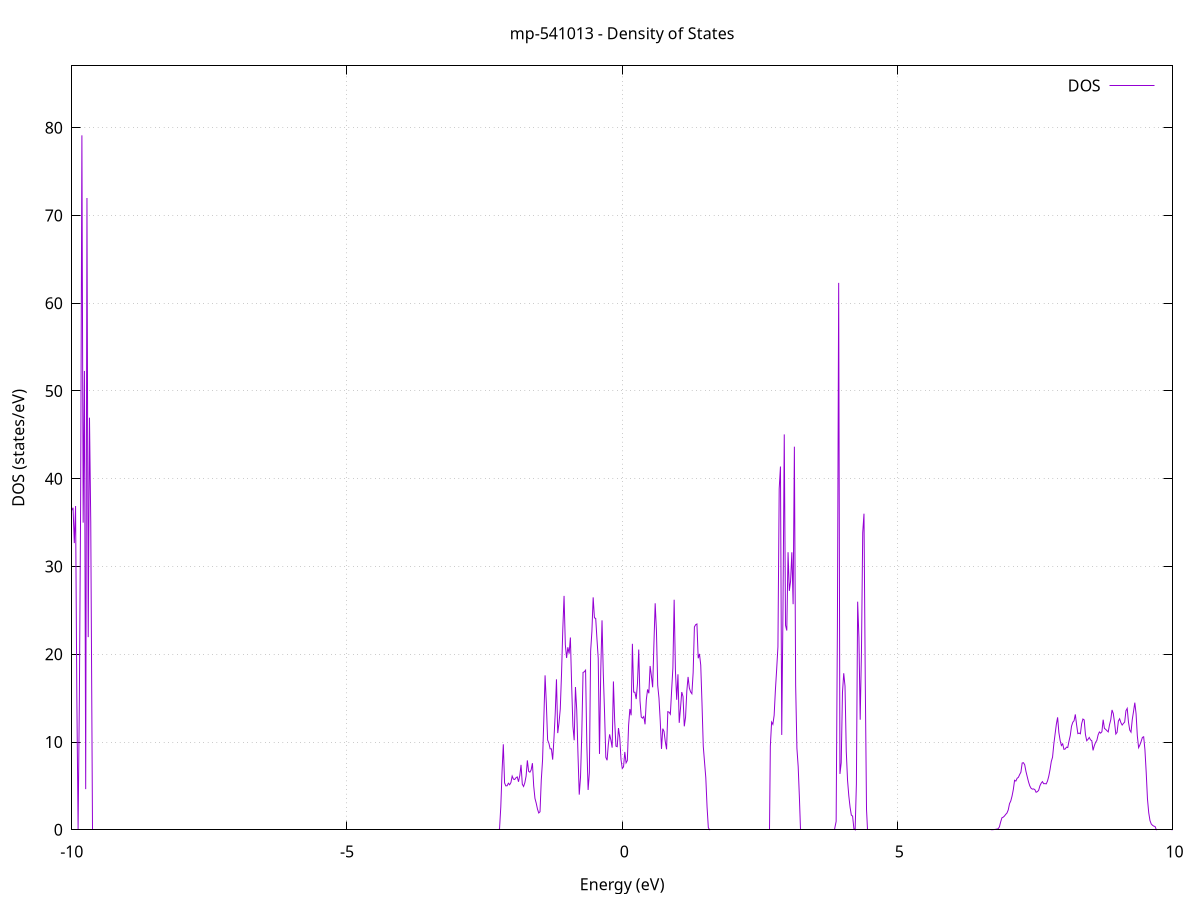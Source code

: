 set title 'mp-541013 - Density of States'
set xlabel 'Energy (eV)'
set ylabel 'DOS (states/eV)'
set grid
set xrange [-10:10]
set yrange [0:87.036]
set xzeroaxis lt -1
set terminal png size 800,600
set output 'mp-541013_dos_gnuplot.png'
plot '-' using 1:2 with lines title 'DOS'
-34.190700 0.000000
-34.167700 0.000000
-34.144700 0.000000
-34.121700 0.000000
-34.098700 0.000000
-34.075700 0.000000
-34.052800 0.000000
-34.029800 0.000000
-34.006800 0.000000
-33.983800 0.000000
-33.960800 0.000000
-33.937800 0.000000
-33.914800 0.000000
-33.891800 0.000000
-33.868800 0.000000
-33.845800 0.000000
-33.822800 0.000000
-33.799800 0.000000
-33.776800 0.000000
-33.753800 0.000000
-33.730800 0.000000
-33.707800 0.000000
-33.684800 0.000000
-33.661800 0.000000
-33.638800 0.000000
-33.615900 0.000000
-33.592900 0.000000
-33.569900 0.000000
-33.546900 0.000000
-33.523900 0.000000
-33.500900 0.000000
-33.477900 0.000000
-33.454900 0.000000
-33.431900 0.000000
-33.408900 0.000000
-33.385900 0.000000
-33.362900 0.000000
-33.339900 0.000000
-33.316900 0.000000
-33.293900 0.000000
-33.270900 0.000000
-33.247900 0.000000
-33.224900 0.000000
-33.202000 0.000000
-33.179000 0.000000
-33.156000 0.000000
-33.133000 0.000000
-33.110000 0.000000
-33.087000 0.000000
-33.064000 0.000000
-33.041000 0.000000
-33.018000 0.000000
-32.995000 0.000000
-32.972000 0.000000
-32.949000 0.000000
-32.926000 0.000000
-32.903000 0.000000
-32.880000 0.000000
-32.857000 0.000000
-32.834000 0.000000
-32.811000 0.000000
-32.788000 0.000000
-32.765100 0.000000
-32.742100 0.000000
-32.719100 0.000000
-32.696100 0.000000
-32.673100 0.000000
-32.650100 0.000000
-32.627100 0.000000
-32.604100 0.000000
-32.581100 0.000000
-32.558100 0.000000
-32.535100 0.000000
-32.512100 0.000000
-32.489100 0.000000
-32.466100 0.000000
-32.443100 0.000000
-32.420100 0.000000
-32.397100 0.000000
-32.374100 0.000000
-32.351100 0.000000
-32.328200 0.000000
-32.305200 0.000000
-32.282200 0.000000
-32.259200 0.000000
-32.236200 0.000000
-32.213200 0.000000
-32.190200 0.000000
-32.167200 0.000000
-32.144200 0.000000
-32.121200 0.000000
-32.098200 792.865600
-32.075200 0.000000
-32.052200 0.000000
-32.029200 0.000000
-32.006200 0.000000
-31.983200 0.000000
-31.960200 0.000000
-31.937200 0.000000
-31.914200 0.000000
-31.891300 0.000000
-31.868300 0.000000
-31.845300 0.000000
-31.822300 0.000000
-31.799300 0.000000
-31.776300 0.000000
-31.753300 0.000000
-31.730300 0.000000
-31.707300 0.000000
-31.684300 0.000000
-31.661300 0.000000
-31.638300 0.000000
-31.615300 0.000000
-31.592300 0.000000
-31.569300 0.000000
-31.546300 0.000000
-31.523300 0.000000
-31.500300 0.000000
-31.477400 0.000000
-31.454400 0.000000
-31.431400 0.000000
-31.408400 0.000000
-31.385400 0.000000
-31.362400 0.000000
-31.339400 0.000000
-31.316400 0.000000
-31.293400 0.000000
-31.270400 0.000000
-31.247400 0.000000
-31.224400 0.000000
-31.201400 0.000000
-31.178400 0.000000
-31.155400 0.000000
-31.132400 0.000000
-31.109400 0.000000
-31.086400 0.000000
-31.063400 0.000000
-31.040500 0.000000
-31.017500 0.000000
-30.994500 0.000000
-30.971500 0.000000
-30.948500 0.000000
-30.925500 0.000000
-30.902500 0.000000
-30.879500 0.000000
-30.856500 0.000000
-30.833500 0.000000
-30.810500 0.000000
-30.787500 0.000000
-30.764500 0.000000
-30.741500 0.000000
-30.718500 0.000000
-30.695500 0.000000
-30.672500 0.000000
-30.649500 0.000000
-30.626500 0.000000
-30.603600 0.000000
-30.580600 0.000000
-30.557600 0.000000
-30.534600 0.000000
-30.511600 0.000000
-30.488600 0.000000
-30.465600 0.000000
-30.442600 0.000000
-30.419600 0.000000
-30.396600 0.000000
-30.373600 0.000000
-30.350600 0.000000
-30.327600 0.000000
-30.304600 0.000000
-30.281600 0.000000
-30.258600 0.000000
-30.235600 0.000000
-30.212600 0.000000
-30.189700 0.000000
-30.166700 0.000000
-30.143700 0.000000
-30.120700 0.000000
-30.097700 0.000000
-30.074700 0.000000
-30.051700 0.000000
-30.028700 0.000000
-30.005700 0.000000
-29.982700 0.000000
-29.959700 0.000000
-29.936700 0.000000
-29.913700 0.000000
-29.890700 0.000000
-29.867700 0.000000
-29.844700 0.000000
-29.821700 0.000000
-29.798700 0.000000
-29.775700 0.000000
-29.752800 0.000000
-29.729800 0.000000
-29.706800 0.000000
-29.683800 0.000000
-29.660800 0.000000
-29.637800 0.000000
-29.614800 0.000000
-29.591800 0.000000
-29.568800 0.000000
-29.545800 0.000000
-29.522800 0.000000
-29.499800 0.000000
-29.476800 0.000000
-29.453800 0.000000
-29.430800 0.000000
-29.407800 0.000000
-29.384800 0.000000
-29.361800 0.000000
-29.338800 0.000000
-29.315900 0.000000
-29.292900 0.000000
-29.269900 0.000000
-29.246900 0.000000
-29.223900 0.000000
-29.200900 0.000000
-29.177900 0.000000
-29.154900 0.000000
-29.131900 0.000000
-29.108900 0.000000
-29.085900 0.000000
-29.062900 0.000000
-29.039900 0.000000
-29.016900 0.000000
-28.993900 0.000000
-28.970900 0.000000
-28.947900 0.000000
-28.924900 0.000000
-28.901900 0.000000
-28.879000 0.000000
-28.856000 0.000000
-28.833000 0.000000
-28.810000 0.000000
-28.787000 0.000000
-28.764000 0.000000
-28.741000 0.000000
-28.718000 0.000000
-28.695000 0.000000
-28.672000 0.000000
-28.649000 0.000000
-28.626000 0.000000
-28.603000 0.000000
-28.580000 0.000000
-28.557000 0.000000
-28.534000 0.000000
-28.511000 0.000000
-28.488000 0.000000
-28.465100 0.000000
-28.442100 0.000000
-28.419100 0.000000
-28.396100 0.000000
-28.373100 0.000000
-28.350100 0.000000
-28.327100 0.000000
-28.304100 0.000000
-28.281100 0.000000
-28.258100 0.000000
-28.235100 0.000000
-28.212100 0.000000
-28.189100 0.000000
-28.166100 0.000000
-28.143100 0.000000
-28.120100 0.000000
-28.097100 0.000000
-28.074100 0.000000
-28.051100 0.000000
-28.028200 0.000000
-28.005200 0.000000
-27.982200 0.000000
-27.959200 0.000000
-27.936200 0.000000
-27.913200 0.000000
-27.890200 0.000000
-27.867200 0.000000
-27.844200 0.000000
-27.821200 0.000000
-27.798200 0.000000
-27.775200 0.000000
-27.752200 0.000000
-27.729200 0.000000
-27.706200 0.000000
-27.683200 0.000000
-27.660200 0.000000
-27.637200 0.000000
-27.614200 0.000000
-27.591300 0.000000
-27.568300 0.000000
-27.545300 0.000000
-27.522300 0.000000
-27.499300 0.000000
-27.476300 0.000000
-27.453300 0.000000
-27.430300 0.000000
-27.407300 0.000000
-27.384300 0.000000
-27.361300 0.000000
-27.338300 0.000000
-27.315300 0.000000
-27.292300 0.000000
-27.269300 0.000000
-27.246300 0.000000
-27.223300 0.000000
-27.200300 0.000000
-27.177400 0.000000
-27.154400 0.000000
-27.131400 0.000000
-27.108400 0.000000
-27.085400 0.000000
-27.062400 0.000000
-27.039400 0.000000
-27.016400 0.000000
-26.993400 0.000000
-26.970400 0.000000
-26.947400 0.000000
-26.924400 0.000000
-26.901400 0.000000
-26.878400 0.000000
-26.855400 0.000000
-26.832400 0.000000
-26.809400 0.000000
-26.786400 0.000000
-26.763400 0.000000
-26.740500 0.000000
-26.717500 0.000000
-26.694500 0.000000
-26.671500 0.000000
-26.648500 0.000000
-26.625500 0.000000
-26.602500 0.000000
-26.579500 0.000000
-26.556500 0.000000
-26.533500 0.000000
-26.510500 0.000000
-26.487500 0.000000
-26.464500 0.000000
-26.441500 0.000000
-26.418500 0.000000
-26.395500 0.000000
-26.372500 0.000000
-26.349500 0.000000
-26.326500 0.000000
-26.303600 0.000000
-26.280600 0.000000
-26.257600 0.000000
-26.234600 0.000000
-26.211600 0.000000
-26.188600 0.000000
-26.165600 0.000000
-26.142600 0.000000
-26.119600 0.000000
-26.096600 0.000000
-26.073600 0.000000
-26.050600 0.000000
-26.027600 0.000000
-26.004600 0.000000
-25.981600 0.000000
-25.958600 0.000000
-25.935600 0.000000
-25.912600 0.000000
-25.889600 0.000000
-25.866700 0.000000
-25.843700 0.000000
-25.820700 0.000000
-25.797700 0.000000
-25.774700 0.000000
-25.751700 0.000000
-25.728700 0.000000
-25.705700 0.000000
-25.682700 0.000000
-25.659700 0.000000
-25.636700 0.000000
-25.613700 0.000000
-25.590700 0.000000
-25.567700 0.000000
-25.544700 0.000000
-25.521700 0.000000
-25.498700 0.000000
-25.475700 0.000000
-25.452800 0.000000
-25.429800 0.000000
-25.406800 0.000000
-25.383800 0.000000
-25.360800 0.000000
-25.337800 0.000000
-25.314800 0.000000
-25.291800 0.000000
-25.268800 0.000000
-25.245800 0.000000
-25.222800 0.000000
-25.199800 0.000000
-25.176800 0.000000
-25.153800 0.000000
-25.130800 0.000000
-25.107800 0.000000
-25.084800 0.000000
-25.061800 0.000000
-25.038800 0.000000
-25.015900 0.000000
-24.992900 0.000000
-24.969900 0.000000
-24.946900 0.000000
-24.923900 0.000000
-24.900900 0.000000
-24.877900 0.000000
-24.854900 0.000000
-24.831900 0.000000
-24.808900 0.000000
-24.785900 0.000000
-24.762900 0.000000
-24.739900 0.000000
-24.716900 0.000000
-24.693900 0.000000
-24.670900 0.000000
-24.647900 0.000000
-24.624900 0.000000
-24.601900 0.000000
-24.579000 0.000000
-24.556000 0.000000
-24.533000 0.000000
-24.510000 0.000000
-24.487000 0.000000
-24.464000 0.000000
-24.441000 0.000000
-24.418000 0.000000
-24.395000 0.000000
-24.372000 0.000000
-24.349000 0.000000
-24.326000 0.000000
-24.303000 0.000000
-24.280000 0.000000
-24.257000 0.000000
-24.234000 0.000000
-24.211000 0.000000
-24.188000 0.000000
-24.165000 0.000000
-24.142100 0.000000
-24.119100 0.000000
-24.096100 0.000000
-24.073100 0.000000
-24.050100 0.000000
-24.027100 0.000000
-24.004100 0.000000
-23.981100 0.000000
-23.958100 0.000000
-23.935100 0.000000
-23.912100 0.000000
-23.889100 0.000000
-23.866100 0.000000
-23.843100 0.000000
-23.820100 0.000000
-23.797100 0.000000
-23.774100 0.000000
-23.751100 0.000000
-23.728200 0.000000
-23.705200 0.000000
-23.682200 0.000000
-23.659200 0.000000
-23.636200 0.000000
-23.613200 0.000000
-23.590200 0.000000
-23.567200 0.000000
-23.544200 0.000000
-23.521200 0.000000
-23.498200 0.000000
-23.475200 0.000000
-23.452200 0.000000
-23.429200 0.000000
-23.406200 0.000000
-23.383200 0.000000
-23.360200 0.000000
-23.337200 0.000000
-23.314200 0.000000
-23.291300 0.000000
-23.268300 0.000000
-23.245300 0.000000
-23.222300 0.000000
-23.199300 0.000000
-23.176300 0.000000
-23.153300 0.000000
-23.130300 0.000000
-23.107300 0.000000
-23.084300 0.000000
-23.061300 0.000000
-23.038300 0.000000
-23.015300 0.000000
-22.992300 0.000000
-22.969300 0.000000
-22.946300 0.000000
-22.923300 0.000000
-22.900300 0.000000
-22.877300 0.000000
-22.854400 0.000000
-22.831400 0.000000
-22.808400 0.000000
-22.785400 0.000000
-22.762400 0.000000
-22.739400 0.000000
-22.716400 0.000000
-22.693400 0.000000
-22.670400 0.000000
-22.647400 0.000000
-22.624400 0.000000
-22.601400 0.000000
-22.578400 0.000000
-22.555400 0.000000
-22.532400 0.000000
-22.509400 0.000000
-22.486400 0.000000
-22.463400 0.000000
-22.440500 0.000000
-22.417500 0.000000
-22.394500 0.000000
-22.371500 0.000000
-22.348500 0.000000
-22.325500 0.000000
-22.302500 0.000000
-22.279500 0.000000
-22.256500 0.000000
-22.233500 0.000000
-22.210500 0.000000
-22.187500 0.000000
-22.164500 0.000000
-22.141500 0.000000
-22.118500 0.000000
-22.095500 0.000000
-22.072500 0.000000
-22.049500 0.000000
-22.026500 0.000000
-22.003600 0.000000
-21.980600 0.000000
-21.957600 0.000000
-21.934600 0.000000
-21.911600 0.000000
-21.888600 0.000000
-21.865600 0.000000
-21.842600 0.000000
-21.819600 0.000000
-21.796600 0.000000
-21.773600 0.000000
-21.750600 0.000000
-21.727600 0.000000
-21.704600 0.000000
-21.681600 0.000000
-21.658600 0.000000
-21.635600 0.000000
-21.612600 0.000000
-21.589600 0.000000
-21.566700 0.000000
-21.543700 0.000000
-21.520700 0.000000
-21.497700 0.000000
-21.474700 0.000000
-21.451700 0.000000
-21.428700 0.000000
-21.405700 0.000000
-21.382700 0.000000
-21.359700 0.000000
-21.336700 0.000000
-21.313700 0.000000
-21.290700 0.000000
-21.267700 0.000000
-21.244700 0.000000
-21.221700 0.000000
-21.198700 0.000000
-21.175700 0.000000
-21.152700 0.000000
-21.129800 0.000000
-21.106800 0.000000
-21.083800 0.000000
-21.060800 0.000000
-21.037800 0.000000
-21.014800 0.000000
-20.991800 0.000000
-20.968800 0.000000
-20.945800 0.000000
-20.922800 0.000000
-20.899800 0.000000
-20.876800 0.000000
-20.853800 0.000000
-20.830800 0.000000
-20.807800 0.000000
-20.784800 0.000000
-20.761800 0.000000
-20.738800 0.000000
-20.715900 0.000000
-20.692900 0.000000
-20.669900 0.000000
-20.646900 0.000000
-20.623900 0.000000
-20.600900 0.000000
-20.577900 0.000000
-20.554900 0.000000
-20.531900 0.000000
-20.508900 0.000000
-20.485900 0.000000
-20.462900 0.000000
-20.439900 0.000000
-20.416900 0.000000
-20.393900 0.000000
-20.370900 0.000000
-20.347900 0.000000
-20.324900 0.000000
-20.301900 0.000000
-20.279000 0.000000
-20.256000 0.000000
-20.233000 0.000000
-20.210000 0.000000
-20.187000 0.000000
-20.164000 0.000000
-20.141000 0.000000
-20.118000 0.000000
-20.095000 0.000000
-20.072000 0.000000
-20.049000 0.000000
-20.026000 0.000000
-20.003000 0.000000
-19.980000 0.000000
-19.957000 0.000000
-19.934000 0.000000
-19.911000 0.000000
-19.888000 0.000000
-19.865000 0.000000
-19.842100 0.000000
-19.819100 0.000000
-19.796100 0.000000
-19.773100 0.000000
-19.750100 0.000000
-19.727100 0.000000
-19.704100 0.000000
-19.681100 0.000000
-19.658100 0.000000
-19.635100 0.000000
-19.612100 0.000000
-19.589100 0.000000
-19.566100 0.000000
-19.543100 0.000000
-19.520100 0.000000
-19.497100 0.000000
-19.474100 0.000000
-19.451100 0.000000
-19.428100 0.000000
-19.405200 0.000000
-19.382200 0.000000
-19.359200 0.000000
-19.336200 0.000000
-19.313200 0.000000
-19.290200 0.000000
-19.267200 0.000000
-19.244200 0.000000
-19.221200 0.000000
-19.198200 0.000000
-19.175200 0.000000
-19.152200 0.000000
-19.129200 0.000000
-19.106200 0.000000
-19.083200 0.000000
-19.060200 0.000000
-19.037200 0.000000
-19.014200 0.000000
-18.991300 0.000000
-18.968300 0.000000
-18.945300 0.000000
-18.922300 0.000000
-18.899300 0.000000
-18.876300 0.000000
-18.853300 0.000000
-18.830300 0.000000
-18.807300 0.000000
-18.784300 0.000000
-18.761300 0.000000
-18.738300 0.000000
-18.715300 0.000000
-18.692300 0.000000
-18.669300 0.000000
-18.646300 0.000000
-18.623300 0.000000
-18.600300 0.000000
-18.577300 0.000000
-18.554400 0.000000
-18.531400 0.000000
-18.508400 0.000000
-18.485400 0.000000
-18.462400 0.000000
-18.439400 0.000000
-18.416400 0.000000
-18.393400 0.000000
-18.370400 0.000000
-18.347400 0.000000
-18.324400 0.000000
-18.301400 0.000000
-18.278400 0.000000
-18.255400 0.000000
-18.232400 0.000000
-18.209400 0.000000
-18.186400 0.000000
-18.163400 0.000000
-18.140400 0.000000
-18.117500 0.000000
-18.094500 0.000000
-18.071500 0.000000
-18.048500 0.000000
-18.025500 0.000000
-18.002500 0.000000
-17.979500 0.000000
-17.956500 0.000000
-17.933500 0.000000
-17.910500 0.000000
-17.887500 0.000000
-17.864500 0.000000
-17.841500 0.000000
-17.818500 0.000000
-17.795500 0.000000
-17.772500 0.000000
-17.749500 0.000000
-17.726500 0.000000
-17.703600 0.000000
-17.680600 0.000000
-17.657600 0.000000
-17.634600 0.000000
-17.611600 0.000000
-17.588600 0.000000
-17.565600 0.000000
-17.542600 0.000000
-17.519600 0.000000
-17.496600 0.000000
-17.473600 0.000000
-17.450600 0.000000
-17.427600 0.000000
-17.404600 0.000000
-17.381600 0.000000
-17.358600 0.000000
-17.335600 0.000000
-17.312600 0.000000
-17.289600 0.000000
-17.266700 0.000000
-17.243700 0.000000
-17.220700 0.000000
-17.197700 0.000000
-17.174700 0.000000
-17.151700 0.000000
-17.128700 0.000000
-17.105700 0.000000
-17.082700 0.000000
-17.059700 0.000000
-17.036700 0.000000
-17.013700 0.000000
-16.990700 0.000000
-16.967700 0.000000
-16.944700 0.000000
-16.921700 0.000000
-16.898700 0.000000
-16.875700 0.000000
-16.852700 0.000000
-16.829800 0.000000
-16.806800 0.000000
-16.783800 0.000000
-16.760800 0.000000
-16.737800 0.000000
-16.714800 0.000000
-16.691800 0.000000
-16.668800 0.000000
-16.645800 0.000000
-16.622800 0.000000
-16.599800 0.000000
-16.576800 0.000000
-16.553800 0.000000
-16.530800 0.000000
-16.507800 0.000000
-16.484800 0.000000
-16.461800 0.000000
-16.438800 0.000000
-16.415800 0.000000
-16.392900 0.000000
-16.369900 0.000000
-16.346900 0.000000
-16.323900 0.000000
-16.300900 0.000000
-16.277900 0.000000
-16.254900 0.000000
-16.231900 0.000000
-16.208900 0.000000
-16.185900 0.000000
-16.162900 0.000000
-16.139900 0.000000
-16.116900 0.000000
-16.093900 0.000000
-16.070900 0.000000
-16.047900 0.000000
-16.024900 0.000000
-16.001900 0.000000
-15.979000 0.000000
-15.956000 0.000000
-15.933000 0.000000
-15.910000 0.000000
-15.887000 0.000000
-15.864000 0.000000
-15.841000 0.000000
-15.818000 0.000000
-15.795000 0.000000
-15.772000 0.000000
-15.749000 0.000000
-15.726000 0.000000
-15.703000 0.000000
-15.680000 0.000000
-15.657000 0.000000
-15.634000 0.000000
-15.611000 0.000000
-15.588000 0.000000
-15.565000 0.000000
-15.542100 0.000000
-15.519100 0.000000
-15.496100 0.000000
-15.473100 0.000000
-15.450100 0.000000
-15.427100 0.000000
-15.404100 0.000000
-15.381100 0.000000
-15.358100 0.000000
-15.335100 0.000000
-15.312100 0.000000
-15.289100 0.000000
-15.266100 0.000000
-15.243100 0.000000
-15.220100 0.000000
-15.197100 0.000000
-15.174100 0.000000
-15.151100 0.000000
-15.128100 0.000000
-15.105200 0.000000
-15.082200 0.000000
-15.059200 0.000000
-15.036200 0.000000
-15.013200 0.000000
-14.990200 0.000000
-14.967200 0.000000
-14.944200 0.000000
-14.921200 0.000000
-14.898200 0.000000
-14.875200 0.000000
-14.852200 0.000000
-14.829200 0.000000
-14.806200 0.000000
-14.783200 0.000000
-14.760200 0.000000
-14.737200 0.000000
-14.714200 0.000000
-14.691200 0.000000
-14.668300 0.000000
-14.645300 0.000000
-14.622300 0.000000
-14.599300 0.000000
-14.576300 0.000000
-14.553300 0.000000
-14.530300 0.000000
-14.507300 0.000000
-14.484300 0.000000
-14.461300 0.000000
-14.438300 0.000000
-14.415300 0.000000
-14.392300 0.000000
-14.369300 0.000000
-14.346300 0.000000
-14.323300 0.000000
-14.300300 0.000000
-14.277300 0.000000
-14.254400 0.000000
-14.231400 0.000000
-14.208400 0.000000
-14.185400 0.000000
-14.162400 0.000000
-14.139400 0.000000
-14.116400 0.000000
-14.093400 0.000000
-14.070400 0.000000
-14.047400 0.000000
-14.024400 0.000000
-14.001400 0.000000
-13.978400 0.000000
-13.955400 0.000000
-13.932400 0.000000
-13.909400 0.000000
-13.886400 0.000000
-13.863400 0.000000
-13.840400 0.000000
-13.817500 0.000000
-13.794500 0.000000
-13.771500 0.000000
-13.748500 0.000000
-13.725500 0.000000
-13.702500 0.000000
-13.679500 0.000000
-13.656500 0.000000
-13.633500 0.000000
-13.610500 0.000000
-13.587500 0.000000
-13.564500 0.000000
-13.541500 0.000000
-13.518500 0.000000
-13.495500 0.000000
-13.472500 0.000000
-13.449500 0.000000
-13.426500 0.000000
-13.403500 0.000000
-13.380600 0.000000
-13.357600 0.000000
-13.334600 0.000000
-13.311600 0.000000
-13.288600 0.000000
-13.265600 0.000000
-13.242600 0.000000
-13.219600 0.000000
-13.196600 0.000000
-13.173600 0.000000
-13.150600 0.000000
-13.127600 0.000000
-13.104600 0.000000
-13.081600 0.000000
-13.058600 0.000000
-13.035600 0.000000
-13.012600 0.000000
-12.989600 0.000000
-12.966700 0.000000
-12.943700 0.000000
-12.920700 0.000000
-12.897700 0.000000
-12.874700 0.000000
-12.851700 0.000000
-12.828700 0.000000
-12.805700 0.000000
-12.782700 0.000000
-12.759700 0.000000
-12.736700 0.000000
-12.713700 0.000000
-12.690700 0.000000
-12.667700 0.000000
-12.644700 0.000000
-12.621700 0.000000
-12.598700 0.000000
-12.575700 0.000000
-12.552700 0.000000
-12.529800 0.000000
-12.506800 0.000000
-12.483800 0.000000
-12.460800 0.000000
-12.437800 0.000000
-12.414800 0.000000
-12.391800 0.000000
-12.368800 0.000000
-12.345800 0.000000
-12.322800 0.000000
-12.299800 0.000000
-12.276800 0.000000
-12.253800 0.000000
-12.230800 0.000000
-12.207800 0.000000
-12.184800 0.000000
-12.161800 0.000000
-12.138800 0.000000
-12.115800 0.000000
-12.092900 0.000000
-12.069900 0.000000
-12.046900 0.000000
-12.023900 0.000000
-12.000900 0.000000
-11.977900 0.000000
-11.954900 0.000000
-11.931900 0.000000
-11.908900 0.000000
-11.885900 0.000000
-11.862900 0.000000
-11.839900 0.000000
-11.816900 0.000000
-11.793900 0.000000
-11.770900 0.000000
-11.747900 0.000000
-11.724900 0.000000
-11.701900 0.000000
-11.678900 0.000000
-11.656000 0.000000
-11.633000 0.000000
-11.610000 0.000000
-11.587000 0.000000
-11.564000 0.000000
-11.541000 0.000000
-11.518000 0.000000
-11.495000 0.000000
-11.472000 0.000000
-11.449000 0.000000
-11.426000 0.000000
-11.403000 0.000000
-11.380000 0.000000
-11.357000 0.000000
-11.334000 0.000000
-11.311000 0.000000
-11.288000 0.000000
-11.265000 0.000000
-11.242100 0.000000
-11.219100 0.000000
-11.196100 0.000000
-11.173100 0.000000
-11.150100 0.000000
-11.127100 0.000000
-11.104100 0.000000
-11.081100 0.000000
-11.058100 0.000000
-11.035100 0.000000
-11.012100 0.000000
-10.989100 0.000000
-10.966100 0.000000
-10.943100 0.000000
-10.920100 0.000000
-10.897100 0.000000
-10.874100 0.000000
-10.851100 0.000000
-10.828100 0.000000
-10.805200 0.000000
-10.782200 0.000000
-10.759200 0.000000
-10.736200 0.000000
-10.713200 0.025900
-10.690200 3.594700
-10.667200 6.546000
-10.644200 15.398700
-10.621200 8.351200
-10.598200 7.551200
-10.575200 5.614400
-10.552200 5.536500
-10.529200 5.276400
-10.506200 4.738600
-10.483200 4.365700
-10.460200 4.367100
-10.437200 6.044500
-10.414200 6.389600
-10.391200 0.000000
-10.368300 0.000000
-10.345300 0.000000
-10.322300 2.974700
-10.299300 7.998100
-10.276300 3.834600
-10.253300 3.835500
-10.230300 3.836700
-10.207300 3.838100
-10.184300 4.180700
-10.161300 4.444100
-10.138300 4.444700
-10.115300 4.447200
-10.092300 6.934200
-10.069300 24.176300
-10.046300 8.406800
-10.023300 18.830000
-10.000300 36.405100
-9.977300 36.688900
-9.954300 32.663900
-9.931400 36.891200
-9.908400 15.209600
-9.885400 0.000000
-9.862400 14.945200
-9.839400 37.024900
-9.816400 79.123700
-9.793400 34.989400
-9.770400 52.278500
-9.747400 4.630200
-9.724400 71.981800
-9.701400 21.951800
-9.678400 46.956700
-9.655400 35.006800
-9.632400 0.000000
-9.609400 0.000000
-9.586400 0.000000
-9.563400 0.000000
-9.540400 0.000000
-9.517500 0.000000
-9.494500 0.000000
-9.471500 0.000000
-9.448500 0.000000
-9.425500 0.000000
-9.402500 0.000000
-9.379500 0.000000
-9.356500 0.000000
-9.333500 0.000000
-9.310500 0.000000
-9.287500 0.000000
-9.264500 0.000000
-9.241500 0.000000
-9.218500 0.000000
-9.195500 0.000000
-9.172500 0.000000
-9.149500 0.000000
-9.126500 0.000000
-9.103500 0.000000
-9.080600 0.000000
-9.057600 0.000000
-9.034600 0.000000
-9.011600 0.000000
-8.988600 0.000000
-8.965600 0.000000
-8.942600 0.000000
-8.919600 0.000000
-8.896600 0.000000
-8.873600 0.000000
-8.850600 0.000000
-8.827600 0.000000
-8.804600 0.000000
-8.781600 0.000000
-8.758600 0.000000
-8.735600 0.000000
-8.712600 0.000000
-8.689600 0.000000
-8.666600 0.000000
-8.643700 0.000000
-8.620700 0.000000
-8.597700 0.000000
-8.574700 0.000000
-8.551700 0.000000
-8.528700 0.000000
-8.505700 0.000000
-8.482700 0.000000
-8.459700 0.000000
-8.436700 0.000000
-8.413700 0.000000
-8.390700 0.000000
-8.367700 0.000000
-8.344700 0.000000
-8.321700 0.000000
-8.298700 0.000000
-8.275700 0.000000
-8.252700 0.000000
-8.229800 0.000000
-8.206800 0.000000
-8.183800 0.000000
-8.160800 0.000000
-8.137800 0.000000
-8.114800 0.000000
-8.091800 0.000000
-8.068800 0.000000
-8.045800 0.000000
-8.022800 0.000000
-7.999800 0.000000
-7.976800 0.000000
-7.953800 0.000000
-7.930800 0.000000
-7.907800 0.000000
-7.884800 0.000000
-7.861800 0.000000
-7.838800 0.000000
-7.815800 0.000000
-7.792900 0.000000
-7.769900 0.000000
-7.746900 0.000000
-7.723900 0.000000
-7.700900 0.000000
-7.677900 0.000000
-7.654900 0.000000
-7.631900 0.000000
-7.608900 0.000000
-7.585900 0.000000
-7.562900 0.000000
-7.539900 0.000000
-7.516900 0.000000
-7.493900 0.000000
-7.470900 0.000000
-7.447900 0.000000
-7.424900 0.000000
-7.401900 0.000000
-7.378900 0.000000
-7.356000 0.000000
-7.333000 0.000000
-7.310000 0.000000
-7.287000 0.000000
-7.264000 0.000000
-7.241000 0.000000
-7.218000 0.000000
-7.195000 0.000000
-7.172000 0.000000
-7.149000 0.000000
-7.126000 0.000000
-7.103000 0.000000
-7.080000 0.000000
-7.057000 0.000000
-7.034000 0.000000
-7.011000 0.000000
-6.988000 0.000000
-6.965000 0.000000
-6.942000 0.000000
-6.919100 0.000000
-6.896100 0.000000
-6.873100 0.000000
-6.850100 0.000000
-6.827100 0.000000
-6.804100 0.000000
-6.781100 0.000000
-6.758100 0.000000
-6.735100 0.000000
-6.712100 0.000000
-6.689100 0.000000
-6.666100 0.000000
-6.643100 0.000000
-6.620100 0.000000
-6.597100 0.000000
-6.574100 0.000000
-6.551100 0.000000
-6.528100 0.000000
-6.505200 0.000000
-6.482200 0.000000
-6.459200 0.000000
-6.436200 0.000000
-6.413200 0.000000
-6.390200 0.000000
-6.367200 0.000000
-6.344200 0.000000
-6.321200 0.000000
-6.298200 0.000000
-6.275200 0.000000
-6.252200 0.000000
-6.229200 0.000000
-6.206200 0.000000
-6.183200 0.000000
-6.160200 0.000000
-6.137200 0.000000
-6.114200 0.000000
-6.091200 0.000000
-6.068300 0.000000
-6.045300 0.000000
-6.022300 0.000000
-5.999300 0.000000
-5.976300 0.000000
-5.953300 0.000000
-5.930300 0.000000
-5.907300 0.000000
-5.884300 0.000000
-5.861300 0.000000
-5.838300 0.000000
-5.815300 0.000000
-5.792300 0.000000
-5.769300 0.000000
-5.746300 0.000000
-5.723300 0.000000
-5.700300 0.000000
-5.677300 0.000000
-5.654300 0.000000
-5.631400 0.000000
-5.608400 0.000000
-5.585400 0.000000
-5.562400 0.000000
-5.539400 0.000000
-5.516400 0.000000
-5.493400 0.000000
-5.470400 0.000000
-5.447400 0.000000
-5.424400 0.000000
-5.401400 0.000000
-5.378400 0.000000
-5.355400 0.000000
-5.332400 0.000000
-5.309400 0.000000
-5.286400 0.000000
-5.263400 0.000000
-5.240400 0.000000
-5.217400 0.000000
-5.194500 0.000000
-5.171500 0.000000
-5.148500 0.000000
-5.125500 0.000000
-5.102500 0.000000
-5.079500 0.000000
-5.056500 0.000000
-5.033500 0.000000
-5.010500 0.000000
-4.987500 0.000000
-4.964500 0.000000
-4.941500 0.000000
-4.918500 0.000000
-4.895500 0.000000
-4.872500 0.000000
-4.849500 0.000000
-4.826500 0.000000
-4.803500 0.000000
-4.780600 0.000000
-4.757600 0.000000
-4.734600 0.000000
-4.711600 0.000000
-4.688600 0.000000
-4.665600 0.000000
-4.642600 0.000000
-4.619600 0.000000
-4.596600 0.000000
-4.573600 0.000000
-4.550600 0.000000
-4.527600 0.000000
-4.504600 0.000000
-4.481600 0.000000
-4.458600 0.000000
-4.435600 0.000000
-4.412600 0.000000
-4.389600 0.000000
-4.366600 0.000000
-4.343700 0.000000
-4.320700 0.000000
-4.297700 0.000000
-4.274700 0.000000
-4.251700 0.000000
-4.228700 0.000000
-4.205700 0.000000
-4.182700 0.000000
-4.159700 0.000000
-4.136700 0.000000
-4.113700 0.000000
-4.090700 0.000000
-4.067700 0.000000
-4.044700 0.000000
-4.021700 0.000000
-3.998700 0.000000
-3.975700 0.000000
-3.952700 0.000000
-3.929700 0.000000
-3.906800 0.000000
-3.883800 0.000000
-3.860800 0.000000
-3.837800 0.000000
-3.814800 0.000000
-3.791800 0.000000
-3.768800 0.000000
-3.745800 0.000000
-3.722800 0.000000
-3.699800 0.000000
-3.676800 0.000000
-3.653800 0.000000
-3.630800 0.000000
-3.607800 0.000000
-3.584800 0.000000
-3.561800 0.000000
-3.538800 0.000000
-3.515800 0.000000
-3.492900 0.000000
-3.469900 0.000000
-3.446900 0.000000
-3.423900 0.000000
-3.400900 0.000000
-3.377900 0.000000
-3.354900 0.000000
-3.331900 0.000000
-3.308900 0.000000
-3.285900 0.000000
-3.262900 0.000000
-3.239900 0.000000
-3.216900 0.000000
-3.193900 0.000000
-3.170900 0.000000
-3.147900 0.000000
-3.124900 0.000000
-3.101900 0.000000
-3.078900 0.000000
-3.056000 0.000000
-3.033000 0.000000
-3.010000 0.000000
-2.987000 0.000000
-2.964000 0.000000
-2.941000 0.000000
-2.918000 0.000000
-2.895000 0.000000
-2.872000 0.000000
-2.849000 0.000000
-2.826000 0.000000
-2.803000 0.000000
-2.780000 0.000000
-2.757000 0.000000
-2.734000 0.000000
-2.711000 0.000000
-2.688000 0.000000
-2.665000 0.000000
-2.642000 0.000000
-2.619100 0.000000
-2.596100 0.000000
-2.573100 0.000000
-2.550100 0.000000
-2.527100 0.000000
-2.504100 0.000000
-2.481100 0.000000
-2.458100 0.000000
-2.435100 0.000000
-2.412100 0.000000
-2.389100 0.000000
-2.366100 0.000000
-2.343100 0.000000
-2.320100 0.000000
-2.297100 0.000000
-2.274100 0.000000
-2.251100 0.000000
-2.228100 0.077700
-2.205100 2.596000
-2.182200 6.639000
-2.159200 9.742400
-2.136200 5.336600
-2.113200 5.002600
-2.090200 5.017000
-2.067200 5.304500
-2.044200 5.130200
-2.021200 5.377000
-1.998200 6.117500
-1.975200 5.768400
-1.952200 5.728200
-1.929200 5.929400
-1.906200 6.024900
-1.883200 5.471200
-1.860200 6.170400
-1.837200 7.394600
-1.814200 5.191500
-1.791200 4.933000
-1.768300 5.355100
-1.745300 6.116600
-1.722300 7.907500
-1.699300 6.666700
-1.676300 6.558400
-1.653300 6.823100
-1.630300 7.588700
-1.607300 5.011000
-1.584300 3.580600
-1.561300 3.032100
-1.538300 2.354900
-1.515300 1.913200
-1.492300 2.052200
-1.469300 5.672800
-1.446300 7.924600
-1.423300 12.549900
-1.400300 17.592200
-1.377300 14.372500
-1.354300 10.225000
-1.331400 9.865500
-1.308400 9.217800
-1.285400 9.219200
-1.262400 7.990200
-1.239400 10.340900
-1.216400 13.185600
-1.193400 17.143000
-1.170400 11.013600
-1.147400 12.173300
-1.124400 13.740900
-1.101400 17.761900
-1.078400 22.816700
-1.055400 26.649800
-1.032400 21.092200
-1.009400 19.573900
-0.986400 20.792800
-0.963400 20.066200
-0.940400 21.907200
-0.917400 16.416800
-0.894500 11.790600
-0.871500 10.203400
-0.848500 16.266800
-0.825500 13.678600
-0.802500 8.605500
-0.779500 4.003100
-0.756500 5.992900
-0.733500 10.853100
-0.710500 17.924800
-0.687500 17.998400
-0.664500 18.183100
-0.641500 9.646800
-0.618500 4.537500
-0.595500 6.532400
-0.572500 20.357700
-0.549500 22.591100
-0.526500 26.482900
-0.503500 24.146200
-0.480500 24.086600
-0.457600 21.726900
-0.434600 19.543400
-0.411600 8.640700
-0.388600 18.124400
-0.365600 23.864500
-0.342600 17.815900
-0.319600 13.326500
-0.296600 8.250100
-0.273600 7.921200
-0.250600 9.768400
-0.227600 10.871300
-0.204600 10.224500
-0.181600 9.357300
-0.158600 16.900300
-0.135600 12.411500
-0.112600 9.529000
-0.089600 9.464900
-0.066600 11.589600
-0.043700 10.517600
-0.020700 8.000500
0.002300 6.980000
0.025300 7.171700
0.048300 8.870100
0.071300 7.620400
0.094300 7.891100
0.117300 11.911800
0.140300 13.760700
0.163300 13.042100
0.186300 21.188400
0.209300 15.688800
0.232300 15.665000
0.255300 14.891200
0.278300 16.650700
0.301300 20.530700
0.324300 14.723600
0.347300 12.855300
0.370300 12.716700
0.393200 12.902800
0.416200 12.016000
0.439200 14.808100
0.462200 15.988300
0.485200 15.554400
0.508200 18.663100
0.531200 17.552900
0.554200 16.231900
0.577200 21.154300
0.600200 25.805600
0.623200 22.669700
0.646200 16.453600
0.669200 15.006700
0.692200 12.385000
0.715200 9.217400
0.738200 11.520800
0.761200 11.202700
0.784200 10.028900
0.807200 9.168700
0.830100 13.457900
0.853100 13.400100
0.876100 13.166900
0.899100 15.869000
0.922100 18.450800
0.945100 26.210200
0.968100 18.165900
0.991100 14.814300
1.014100 17.713200
1.037100 12.186100
1.060100 13.828500
1.083100 15.694000
1.106100 15.179500
1.129100 11.785900
1.152100 12.827400
1.175100 15.801300
1.198100 17.419100
1.221100 16.148300
1.244000 15.705800
1.267000 15.501300
1.290000 17.900400
1.313000 23.111900
1.336000 23.368200
1.359000 23.447400
1.382000 19.540500
1.405000 20.036300
1.428000 18.767800
1.451000 14.381300
1.474000 9.516300
1.497000 7.702300
1.520000 5.929800
1.543000 2.605200
1.566000 0.241500
1.589000 0.006000
1.612000 0.000000
1.635000 0.000000
1.658000 0.000000
1.680900 0.000000
1.703900 0.000000
1.726900 0.000000
1.749900 0.000000
1.772900 0.000000
1.795900 0.000000
1.818900 0.000000
1.841900 0.000000
1.864900 0.000000
1.887900 0.000000
1.910900 0.000000
1.933900 0.000000
1.956900 0.000000
1.979900 0.000000
2.002900 0.000000
2.025900 0.000000
2.048900 0.000000
2.071900 0.000000
2.094900 0.000000
2.117800 0.000000
2.140800 0.000000
2.163800 0.000000
2.186800 0.000000
2.209800 0.000000
2.232800 0.000000
2.255800 0.000000
2.278800 0.000000
2.301800 0.000000
2.324800 0.000000
2.347800 0.000000
2.370800 0.000000
2.393800 0.000000
2.416800 0.000000
2.439800 0.000000
2.462800 0.000000
2.485800 0.000000
2.508800 0.000000
2.531800 0.000000
2.554700 0.000000
2.577700 0.000000
2.600700 0.000000
2.623700 0.000000
2.646700 0.000000
2.669700 0.000000
2.692700 9.523600
2.715700 12.269300
2.738700 12.010100
2.761700 13.034900
2.784700 15.912800
2.807700 18.293400
2.830700 20.836000
2.853700 38.859100
2.876700 41.387900
2.899700 10.807800
2.922700 25.368200
2.945700 45.048200
2.968600 23.294300
2.991600 22.703200
3.014600 31.624400
3.037600 27.217200
3.060600 28.333500
3.083600 31.615300
3.106600 25.699900
3.129600 43.648900
3.152600 16.474200
3.175600 9.278700
3.198600 7.202000
3.221600 3.539500
3.244600 0.000000
3.267600 0.000000
3.290600 0.000000
3.313600 0.000000
3.336600 0.000000
3.359600 0.000000
3.382600 0.000000
3.405500 0.000000
3.428500 0.000000
3.451500 0.000000
3.474500 0.000000
3.497500 0.000000
3.520500 0.000000
3.543500 0.000000
3.566500 0.000000
3.589500 0.000000
3.612500 0.000000
3.635500 0.000000
3.658500 0.000000
3.681500 0.000000
3.704500 0.000000
3.727500 0.000000
3.750500 0.000000
3.773500 0.000000
3.796500 0.000000
3.819500 0.000000
3.842400 0.000000
3.865400 0.000000
3.888400 0.947800
3.911400 23.062600
3.934400 62.316400
3.957400 6.362700
3.980400 7.626600
4.003400 15.633100
4.026400 17.833100
4.049400 16.378100
4.072400 8.934400
4.095400 5.652200
4.118400 3.870600
4.141400 2.579300
4.164400 1.671300
4.187400 1.558000
4.210400 0.136900
4.233400 0.000000
4.256300 5.209000
4.279300 25.989100
4.302300 21.898200
4.325300 12.542100
4.348300 20.226500
4.371300 33.859100
4.394300 36.013300
4.417300 17.057800
4.440300 2.310700
4.463300 0.000000
4.486300 0.000000
4.509300 0.000000
4.532300 0.000000
4.555300 0.000000
4.578300 0.000000
4.601300 0.000000
4.624300 0.000000
4.647300 0.000000
4.670300 0.000000
4.693200 0.000000
4.716200 0.000000
4.739200 0.000000
4.762200 0.000000
4.785200 0.000000
4.808200 0.000000
4.831200 0.000000
4.854200 0.000000
4.877200 0.000000
4.900200 0.000000
4.923200 0.000000
4.946200 0.000000
4.969200 0.000000
4.992200 0.000000
5.015200 0.000000
5.038200 0.000000
5.061200 0.000000
5.084200 0.000000
5.107200 0.000000
5.130100 0.000000
5.153100 0.000000
5.176100 0.000000
5.199100 0.000000
5.222100 0.000000
5.245100 0.000000
5.268100 0.000000
5.291100 0.000000
5.314100 0.000000
5.337100 0.000000
5.360100 0.000000
5.383100 0.000000
5.406100 0.000000
5.429100 0.000000
5.452100 0.000000
5.475100 0.000000
5.498100 0.000000
5.521100 0.000000
5.544100 0.000000
5.567000 0.000000
5.590000 0.000000
5.613000 0.000000
5.636000 0.000000
5.659000 0.000000
5.682000 0.000000
5.705000 0.000000
5.728000 0.000000
5.751000 0.000000
5.774000 0.000000
5.797000 0.000000
5.820000 0.000000
5.843000 0.000000
5.866000 0.000000
5.889000 0.000000
5.912000 0.000000
5.935000 0.000000
5.958000 0.000000
5.980900 0.000000
6.003900 0.000000
6.026900 0.000000
6.049900 0.000000
6.072900 0.000000
6.095900 0.000000
6.118900 0.000000
6.141900 0.000000
6.164900 0.000000
6.187900 0.000000
6.210900 0.000000
6.233900 0.000000
6.256900 0.000000
6.279900 0.000000
6.302900 0.000000
6.325900 0.000000
6.348900 0.000000
6.371900 0.000000
6.394900 0.000000
6.417800 0.000000
6.440800 0.000000
6.463800 0.000000
6.486800 0.000000
6.509800 0.000000
6.532800 0.000000
6.555800 0.000000
6.578800 0.000000
6.601800 0.000000
6.624800 0.000000
6.647800 0.000000
6.670800 0.000000
6.693800 0.000000
6.716800 0.003700
6.739800 0.013500
6.762800 0.029400
6.785800 0.051300
6.808800 0.079400
6.831800 0.113200
6.854700 0.331300
6.877700 0.892700
6.900700 1.368200
6.923700 1.433800
6.946700 1.567700
6.969700 1.754600
6.992700 1.913700
7.015700 2.268500
7.038700 2.975200
7.061700 3.284300
7.084700 3.842700
7.107700 4.581000
7.130700 5.639300
7.153700 5.549300
7.176700 5.868000
7.199700 5.975400
7.222700 6.288800
7.245700 6.565800
7.268700 7.607600
7.291600 7.641600
7.314600 7.405800
7.337600 6.636400
7.360600 6.045200
7.383600 5.465800
7.406600 5.007700
7.429600 4.737000
7.452600 4.631800
7.475600 4.653500
7.498600 4.580200
7.521600 4.273200
7.544600 4.344400
7.567600 4.490400
7.590600 5.000600
7.613600 5.302800
7.636600 5.486100
7.659600 5.248900
7.682600 5.259200
7.705500 5.231800
7.728500 5.546000
7.751500 6.094800
7.774500 6.846800
7.797500 7.775100
7.820500 8.268200
7.843500 9.745000
7.866500 10.895100
7.889500 12.016500
7.912500 12.808600
7.935500 11.074700
7.958500 10.170200
7.981500 9.598100
8.004500 9.792400
8.027500 9.162000
8.050500 9.203600
8.073500 9.411600
8.096500 9.371400
8.119500 10.103100
8.142400 10.733300
8.165400 11.800900
8.188400 12.247300
8.211400 12.428200
8.234400 13.145000
8.257400 11.962000
8.280400 10.957700
8.303400 11.018600
8.326400 10.935500
8.349400 12.085700
8.372400 12.618300
8.395400 12.514800
8.418400 10.844200
8.441400 10.146800
8.464400 10.305700
8.487400 10.520800
8.510400 10.244000
8.533400 10.148000
8.556400 9.044700
8.579300 9.576600
8.602300 9.955900
8.625300 10.176400
8.648300 10.809300
8.671300 11.144200
8.694300 11.007900
8.717300 11.171100
8.740300 12.542400
8.763300 11.549900
8.786300 11.438300
8.809300 11.285400
8.832300 11.152300
8.855300 11.960600
8.878300 12.535900
8.901300 13.653700
8.924300 13.237700
8.947300 12.197500
8.970300 10.907400
8.993200 11.103900
9.016200 12.379300
9.039200 12.646200
9.062200 12.203100
9.085200 11.932200
9.108200 12.118500
9.131200 12.271300
9.154200 13.559900
9.177200 13.828900
9.200200 12.258900
9.223200 11.356400
9.246200 11.122100
9.269200 12.563600
9.292200 13.490600
9.315200 14.482900
9.338200 13.204300
9.361200 10.682300
9.384200 9.357300
9.407200 9.661500
9.430100 10.058500
9.453100 10.523900
9.476100 10.597500
9.499100 9.121100
9.522100 6.545400
9.545100 3.519200
9.568100 1.941700
9.591100 1.046200
9.614100 0.659900
9.637100 0.507400
9.660100 0.415500
9.683100 0.372300
9.706100 0.006000
9.729100 0.000000
9.752100 0.000000
9.775100 0.000000
9.798100 0.000000
9.821100 0.000000
9.844100 0.000000
9.867000 0.000000
9.890000 0.000000
9.913000 0.000000
9.936000 0.000000
9.959000 0.000000
9.982000 0.000000
10.005000 0.000000
10.028000 0.000000
10.051000 0.000000
10.074000 0.000000
10.097000 0.000000
10.120000 0.000000
10.143000 0.000000
10.166000 0.000000
10.189000 0.000000
10.212000 0.000000
10.235000 0.000000
10.258000 0.000000
10.281000 0.000000
10.303900 0.000000
10.326900 0.000000
10.349900 0.000000
10.372900 0.000000
10.395900 0.000000
10.418900 0.000000
10.441900 0.000000
10.464900 0.000000
10.487900 0.000000
10.510900 0.000000
10.533900 0.000000
10.556900 0.000000
10.579900 0.000000
10.602900 0.000000
10.625900 0.000000
10.648900 0.000000
10.671900 0.000000
10.694900 0.000000
10.717800 0.000000
10.740800 0.000000
10.763800 0.000000
10.786800 0.000000
10.809800 0.000000
10.832800 0.000000
10.855800 0.000000
10.878800 0.000000
10.901800 0.000000
10.924800 0.000000
10.947800 0.000000
10.970800 0.000000
10.993800 0.000000
11.016800 0.000000
11.039800 0.000000
11.062800 0.000000
11.085800 0.000000
11.108800 0.000000
11.131800 0.000000
11.154700 0.000000
11.177700 0.000000
11.200700 0.000000
11.223700 0.000000
11.246700 0.000000
11.269700 0.000000
11.292700 0.000000
11.315700 0.000000
11.338700 0.000000
11.361700 0.000000
11.384700 0.000000
11.407700 0.000000
11.430700 0.000000
11.453700 0.000000
11.476700 0.000000
11.499700 0.000000
11.522700 0.000000
11.545700 0.000000
11.568700 0.000000
11.591600 0.000000
11.614600 0.000000
11.637600 0.000000
11.660600 0.000000
11.683600 0.000000
11.706600 0.000000
11.729600 0.000000
11.752600 0.000000
11.775600 0.000000
11.798600 0.000000
e
